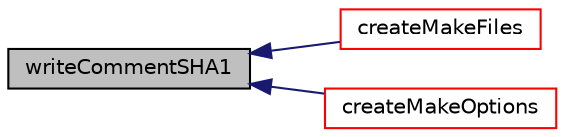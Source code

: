 digraph "writeCommentSHA1"
{
  bgcolor="transparent";
  edge [fontname="Helvetica",fontsize="10",labelfontname="Helvetica",labelfontsize="10"];
  node [fontname="Helvetica",fontsize="10",shape=record];
  rankdir="LR";
  Node1 [label="writeCommentSHA1",height=0.2,width=0.4,color="black", fillcolor="grey75", style="filled", fontcolor="black"];
  Node1 -> Node2 [dir="back",color="midnightblue",fontsize="10",style="solid",fontname="Helvetica"];
  Node2 [label="createMakeFiles",height=0.2,width=0.4,color="red",URL="$a00606.html#a690da8d74d70b093a7950444b2e8622d",tooltip="Copy/create Make/files prior to compilation. "];
  Node1 -> Node3 [dir="back",color="midnightblue",fontsize="10",style="solid",fontname="Helvetica"];
  Node3 [label="createMakeOptions",height=0.2,width=0.4,color="red",URL="$a00606.html#a91d5b400fe8a63c9a7cbf2434c587d56",tooltip="Copy/create Make/options prior to compilation. "];
}
